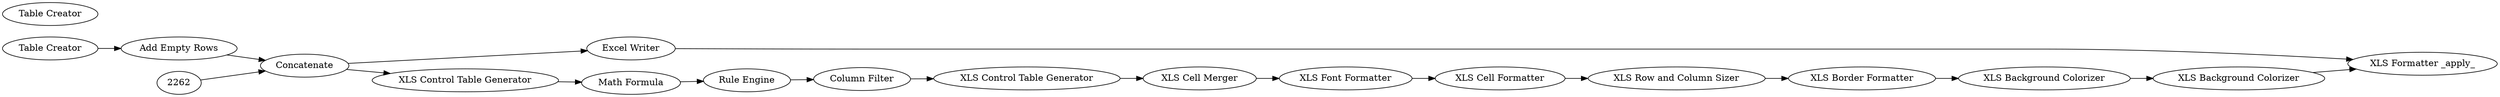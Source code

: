 digraph {
	2260 [label="Table Creator"]
	2261 [label="Add Empty Rows"]
	2233 [label="Table Creator"]
	2263 [label=Concatenate]
	2249 [label="XLS Cell Merger"]
	2252 [label="XLS Row and Column Sizer"]
	2253 [label="XLS Cell Formatter"]
	2254 [label="XLS Font Formatter"]
	2255 [label="XLS Border Formatter"]
	2256 [label="XLS Background Colorizer"]
	2257 [label="XLS Background Colorizer"]
	2270 [label="XLS Formatter _apply_"]
	2271 [label="Excel Writer"]
	2272 [label="XLS Control Table Generator"]
	2273 [label="Rule Engine"]
	2274 [label="XLS Control Table Generator"]
	2275 [label="Math Formula"]
	2276 [label="Column Filter"]
	2249 -> 2254
	2252 -> 2255
	2253 -> 2252
	2254 -> 2253
	2255 -> 2256
	2256 -> 2257
	2260 -> 2261
	2261 -> 2263
	2262 -> 2263
	2263 -> 2272
	2263 -> 2271
	2257 -> 2270
	2271 -> 2270
	2272 -> 2275
	2273 -> 2276
	2274 -> 2249
	2275 -> 2273
	2276 -> 2274
	rankdir=LR
}

